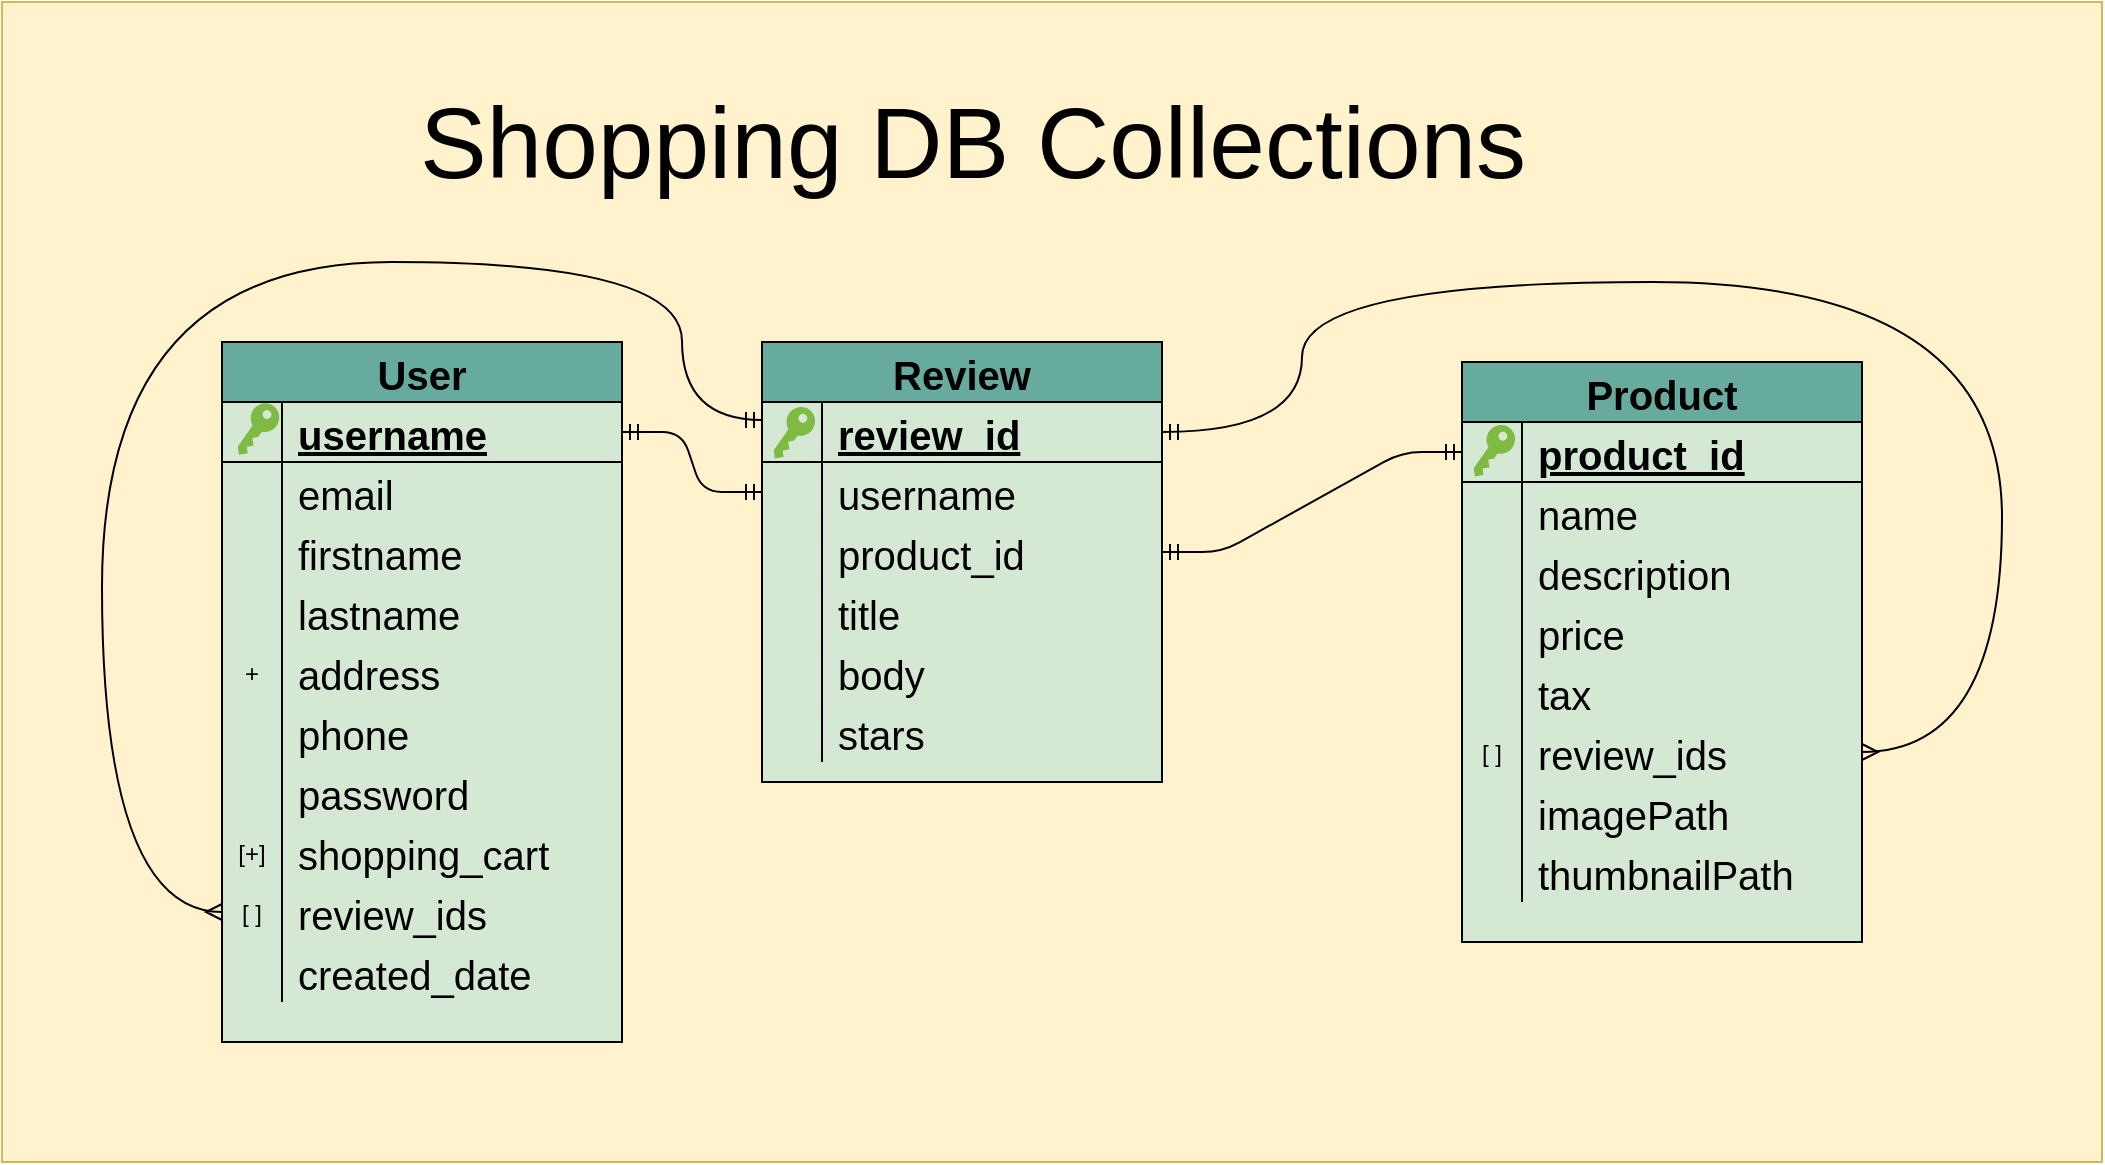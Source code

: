 <mxfile version="15.1.3" type="device"><diagram id="GcE9P7JYYw5BhS-uvFOw" name="Page-1"><mxGraphModel dx="1636" dy="537" grid="1" gridSize="10" guides="1" tooltips="1" connect="1" arrows="1" fold="1" page="1" pageScale="1" pageWidth="850" pageHeight="1100" math="0" shadow="0"><root><mxCell id="0"/><mxCell id="1" parent="0"/><mxCell id="FfTGr7Fb9GJDxaARSRJf-11" value="" style="rounded=0;whiteSpace=wrap;html=1;fontSize=20;fillColor=#fff2cc;strokeColor=#d6b656;" parent="1" vertex="1"><mxGeometry x="-370" y="20" width="1050" height="580" as="geometry"/></mxCell><mxCell id="FfTGr7Fb9GJDxaARSRJf-10" value="&lt;font style=&quot;font-size: 50px&quot;&gt;Shopping DB Collections&lt;/font&gt;" style="text;html=1;align=center;verticalAlign=middle;resizable=0;points=[];autosize=1;strokeColor=none;fontSize=20;" parent="1" vertex="1"><mxGeometry x="-170" y="70" width="570" height="40" as="geometry"/></mxCell><mxCell id="Z3QtcrH4PTFQt3x_wtHt-65" value="" style="group" parent="1" vertex="1" connectable="0"><mxGeometry x="-260" y="190" width="200" height="350" as="geometry"/></mxCell><mxCell id="Z3QtcrH4PTFQt3x_wtHt-151" value="" style="group" parent="Z3QtcrH4PTFQt3x_wtHt-65" vertex="1" connectable="0"><mxGeometry width="200" height="350" as="geometry"/></mxCell><mxCell id="Z3QtcrH4PTFQt3x_wtHt-33" value="User" style="shape=table;startSize=30;container=1;collapsible=1;childLayout=tableLayout;fixedRows=1;rowLines=0;fontStyle=1;align=center;resizeLast=1;fontSize=20;fillColor=#67AB9F;swimlaneFillColor=#D5E8D4;" parent="Z3QtcrH4PTFQt3x_wtHt-151" vertex="1"><mxGeometry width="200" height="350" as="geometry"/></mxCell><mxCell id="Z3QtcrH4PTFQt3x_wtHt-34" value="" style="shape=partialRectangle;collapsible=0;dropTarget=0;pointerEvents=0;fillColor=none;top=0;left=0;bottom=1;right=0;points=[[0,0.5],[1,0.5]];portConstraint=eastwest;" parent="Z3QtcrH4PTFQt3x_wtHt-33" vertex="1"><mxGeometry y="30" width="200" height="30" as="geometry"/></mxCell><mxCell id="Z3QtcrH4PTFQt3x_wtHt-35" value="" style="shape=partialRectangle;connectable=0;fillColor=none;top=0;left=0;bottom=0;right=0;fontStyle=1;overflow=hidden;" parent="Z3QtcrH4PTFQt3x_wtHt-34" vertex="1"><mxGeometry width="30" height="30" as="geometry"/></mxCell><mxCell id="Z3QtcrH4PTFQt3x_wtHt-36" value="username" style="shape=partialRectangle;connectable=0;fillColor=none;top=0;left=0;bottom=0;right=0;align=left;spacingLeft=6;fontStyle=5;overflow=hidden;fontSize=20;" parent="Z3QtcrH4PTFQt3x_wtHt-34" vertex="1"><mxGeometry x="30" width="170" height="30" as="geometry"/></mxCell><mxCell id="Z3QtcrH4PTFQt3x_wtHt-37" value="" style="shape=partialRectangle;collapsible=0;dropTarget=0;pointerEvents=0;fillColor=none;top=0;left=0;bottom=0;right=0;points=[[0,0.5],[1,0.5]];portConstraint=eastwest;" parent="Z3QtcrH4PTFQt3x_wtHt-33" vertex="1"><mxGeometry y="60" width="200" height="30" as="geometry"/></mxCell><mxCell id="Z3QtcrH4PTFQt3x_wtHt-38" value="" style="shape=partialRectangle;connectable=0;fillColor=none;top=0;left=0;bottom=0;right=0;editable=1;overflow=hidden;" parent="Z3QtcrH4PTFQt3x_wtHt-37" vertex="1"><mxGeometry width="30" height="30" as="geometry"/></mxCell><mxCell id="Z3QtcrH4PTFQt3x_wtHt-39" value="email" style="shape=partialRectangle;connectable=0;fillColor=none;top=0;left=0;bottom=0;right=0;align=left;spacingLeft=6;overflow=hidden;fontSize=20;" parent="Z3QtcrH4PTFQt3x_wtHt-37" vertex="1"><mxGeometry x="30" width="170" height="30" as="geometry"/></mxCell><mxCell id="Z3QtcrH4PTFQt3x_wtHt-40" value="" style="shape=partialRectangle;collapsible=0;dropTarget=0;pointerEvents=0;fillColor=none;top=0;left=0;bottom=0;right=0;points=[[0,0.5],[1,0.5]];portConstraint=eastwest;" parent="Z3QtcrH4PTFQt3x_wtHt-33" vertex="1"><mxGeometry y="90" width="200" height="30" as="geometry"/></mxCell><mxCell id="Z3QtcrH4PTFQt3x_wtHt-41" value="" style="shape=partialRectangle;connectable=0;fillColor=none;top=0;left=0;bottom=0;right=0;editable=1;overflow=hidden;" parent="Z3QtcrH4PTFQt3x_wtHt-40" vertex="1"><mxGeometry width="30" height="30" as="geometry"/></mxCell><mxCell id="Z3QtcrH4PTFQt3x_wtHt-42" value="firstname" style="shape=partialRectangle;connectable=0;fillColor=none;top=0;left=0;bottom=0;right=0;align=left;spacingLeft=6;overflow=hidden;fontSize=20;" parent="Z3QtcrH4PTFQt3x_wtHt-40" vertex="1"><mxGeometry x="30" width="170" height="30" as="geometry"/></mxCell><mxCell id="Z3QtcrH4PTFQt3x_wtHt-43" value="" style="shape=partialRectangle;collapsible=0;dropTarget=0;pointerEvents=0;fillColor=none;top=0;left=0;bottom=0;right=0;points=[[0,0.5],[1,0.5]];portConstraint=eastwest;" parent="Z3QtcrH4PTFQt3x_wtHt-33" vertex="1"><mxGeometry y="120" width="200" height="30" as="geometry"/></mxCell><mxCell id="Z3QtcrH4PTFQt3x_wtHt-44" value="" style="shape=partialRectangle;connectable=0;fillColor=none;top=0;left=0;bottom=0;right=0;editable=1;overflow=hidden;" parent="Z3QtcrH4PTFQt3x_wtHt-43" vertex="1"><mxGeometry width="30" height="30" as="geometry"/></mxCell><mxCell id="Z3QtcrH4PTFQt3x_wtHt-45" value="lastname" style="shape=partialRectangle;connectable=0;fillColor=none;top=0;left=0;bottom=0;right=0;align=left;spacingLeft=6;overflow=hidden;fontSize=20;" parent="Z3QtcrH4PTFQt3x_wtHt-43" vertex="1"><mxGeometry x="30" width="170" height="30" as="geometry"/></mxCell><mxCell id="Z3QtcrH4PTFQt3x_wtHt-46" value="" style="shape=partialRectangle;collapsible=0;dropTarget=0;pointerEvents=0;fillColor=none;top=0;left=0;bottom=0;right=0;points=[[0,0.5],[1,0.5]];portConstraint=eastwest;" parent="Z3QtcrH4PTFQt3x_wtHt-33" vertex="1"><mxGeometry y="150" width="200" height="30" as="geometry"/></mxCell><mxCell id="Z3QtcrH4PTFQt3x_wtHt-47" value="+" style="shape=partialRectangle;connectable=0;fillColor=none;top=0;left=0;bottom=0;right=0;editable=1;overflow=hidden;" parent="Z3QtcrH4PTFQt3x_wtHt-46" vertex="1"><mxGeometry width="30" height="30" as="geometry"/></mxCell><mxCell id="Z3QtcrH4PTFQt3x_wtHt-48" value="address" style="shape=partialRectangle;connectable=0;fillColor=none;top=0;left=0;bottom=0;right=0;align=left;spacingLeft=6;overflow=hidden;fontSize=20;" parent="Z3QtcrH4PTFQt3x_wtHt-46" vertex="1"><mxGeometry x="30" width="170" height="30" as="geometry"/></mxCell><mxCell id="Z3QtcrH4PTFQt3x_wtHt-49" value="" style="shape=partialRectangle;collapsible=0;dropTarget=0;pointerEvents=0;fillColor=none;top=0;left=0;bottom=0;right=0;points=[[0,0.5],[1,0.5]];portConstraint=eastwest;" parent="Z3QtcrH4PTFQt3x_wtHt-33" vertex="1"><mxGeometry y="180" width="200" height="30" as="geometry"/></mxCell><mxCell id="Z3QtcrH4PTFQt3x_wtHt-50" value="" style="shape=partialRectangle;connectable=0;fillColor=none;top=0;left=0;bottom=0;right=0;editable=1;overflow=hidden;" parent="Z3QtcrH4PTFQt3x_wtHt-49" vertex="1"><mxGeometry width="30" height="30" as="geometry"/></mxCell><mxCell id="Z3QtcrH4PTFQt3x_wtHt-51" value="phone" style="shape=partialRectangle;connectable=0;fillColor=none;top=0;left=0;bottom=0;right=0;align=left;spacingLeft=6;overflow=hidden;fontSize=20;" parent="Z3QtcrH4PTFQt3x_wtHt-49" vertex="1"><mxGeometry x="30" width="170" height="30" as="geometry"/></mxCell><mxCell id="Z3QtcrH4PTFQt3x_wtHt-52" value="" style="shape=partialRectangle;collapsible=0;dropTarget=0;pointerEvents=0;fillColor=none;top=0;left=0;bottom=0;right=0;points=[[0,0.5],[1,0.5]];portConstraint=eastwest;" parent="Z3QtcrH4PTFQt3x_wtHt-33" vertex="1"><mxGeometry y="210" width="200" height="30" as="geometry"/></mxCell><mxCell id="Z3QtcrH4PTFQt3x_wtHt-53" value="" style="shape=partialRectangle;connectable=0;fillColor=none;top=0;left=0;bottom=0;right=0;editable=1;overflow=hidden;" parent="Z3QtcrH4PTFQt3x_wtHt-52" vertex="1"><mxGeometry width="30" height="30" as="geometry"/></mxCell><mxCell id="Z3QtcrH4PTFQt3x_wtHt-54" value="password" style="shape=partialRectangle;connectable=0;fillColor=none;top=0;left=0;bottom=0;right=0;align=left;spacingLeft=6;overflow=hidden;fontSize=20;" parent="Z3QtcrH4PTFQt3x_wtHt-52" vertex="1"><mxGeometry x="30" width="170" height="30" as="geometry"/></mxCell><mxCell id="Z3QtcrH4PTFQt3x_wtHt-55" value="" style="shape=partialRectangle;collapsible=0;dropTarget=0;pointerEvents=0;fillColor=none;top=0;left=0;bottom=0;right=0;points=[[0,0.5],[1,0.5]];portConstraint=eastwest;" parent="Z3QtcrH4PTFQt3x_wtHt-33" vertex="1"><mxGeometry y="240" width="200" height="30" as="geometry"/></mxCell><mxCell id="Z3QtcrH4PTFQt3x_wtHt-56" value="[+]" style="shape=partialRectangle;connectable=0;fillColor=none;top=0;left=0;bottom=0;right=0;editable=1;overflow=hidden;" parent="Z3QtcrH4PTFQt3x_wtHt-55" vertex="1"><mxGeometry width="30" height="30" as="geometry"/></mxCell><mxCell id="Z3QtcrH4PTFQt3x_wtHt-57" value="shopping_cart" style="shape=partialRectangle;connectable=0;fillColor=none;top=0;left=0;bottom=0;right=0;align=left;spacingLeft=6;overflow=hidden;fontSize=20;" parent="Z3QtcrH4PTFQt3x_wtHt-55" vertex="1"><mxGeometry x="30" width="170" height="30" as="geometry"/></mxCell><mxCell id="Z3QtcrH4PTFQt3x_wtHt-58" value="" style="shape=partialRectangle;collapsible=0;dropTarget=0;pointerEvents=0;fillColor=none;top=0;left=0;bottom=0;right=0;points=[[0,0.5],[1,0.5]];portConstraint=eastwest;" parent="Z3QtcrH4PTFQt3x_wtHt-33" vertex="1"><mxGeometry y="270" width="200" height="30" as="geometry"/></mxCell><mxCell id="Z3QtcrH4PTFQt3x_wtHt-59" value="[ ]" style="shape=partialRectangle;connectable=0;fillColor=none;top=0;left=0;bottom=0;right=0;editable=1;overflow=hidden;" parent="Z3QtcrH4PTFQt3x_wtHt-58" vertex="1"><mxGeometry width="30" height="30" as="geometry"/></mxCell><mxCell id="Z3QtcrH4PTFQt3x_wtHt-60" value="review_ids" style="shape=partialRectangle;connectable=0;fillColor=none;top=0;left=0;bottom=0;right=0;align=left;spacingLeft=6;overflow=hidden;fontSize=20;" parent="Z3QtcrH4PTFQt3x_wtHt-58" vertex="1"><mxGeometry x="30" width="170" height="30" as="geometry"/></mxCell><mxCell id="Z3QtcrH4PTFQt3x_wtHt-61" value="" style="shape=partialRectangle;collapsible=0;dropTarget=0;pointerEvents=0;fillColor=none;top=0;left=0;bottom=0;right=0;points=[[0,0.5],[1,0.5]];portConstraint=eastwest;" parent="Z3QtcrH4PTFQt3x_wtHt-33" vertex="1"><mxGeometry y="300" width="200" height="30" as="geometry"/></mxCell><mxCell id="Z3QtcrH4PTFQt3x_wtHt-62" value="" style="shape=partialRectangle;connectable=0;fillColor=none;top=0;left=0;bottom=0;right=0;editable=1;overflow=hidden;" parent="Z3QtcrH4PTFQt3x_wtHt-61" vertex="1"><mxGeometry width="30" height="30" as="geometry"/></mxCell><mxCell id="Z3QtcrH4PTFQt3x_wtHt-63" value="created_date" style="shape=partialRectangle;connectable=0;fillColor=none;top=0;left=0;bottom=0;right=0;align=left;spacingLeft=6;overflow=hidden;fontSize=20;" parent="Z3QtcrH4PTFQt3x_wtHt-61" vertex="1"><mxGeometry x="30" width="170" height="30" as="geometry"/></mxCell><mxCell id="Z3QtcrH4PTFQt3x_wtHt-156" value="" style="sketch=0;pointerEvents=1;shadow=0;dashed=0;html=1;strokeColor=none;labelPosition=center;verticalLabelPosition=bottom;verticalAlign=top;outlineConnect=0;align=center;shape=mxgraph.office.security.key_permissions;fillColor=#7FBA42;fontSize=20;rotation=35;" parent="Z3QtcrH4PTFQt3x_wtHt-151" vertex="1"><mxGeometry x="10" y="29.15" width="14.15" height="30" as="geometry"/></mxCell><mxCell id="zeckxCleUVXxV6Vvy9WC-16" value="" style="group;perimeterSpacing=1;" vertex="1" connectable="0" parent="1"><mxGeometry x="360" y="210" width="200" height="290" as="geometry"/></mxCell><mxCell id="zeckxCleUVXxV6Vvy9WC-17" value="Product" style="shape=table;startSize=30;container=1;collapsible=1;childLayout=tableLayout;fixedRows=1;rowLines=0;fontStyle=1;align=center;resizeLast=1;fontSize=20;fillColor=#67AB9F;swimlaneFillColor=#D5E8D4;" vertex="1" parent="zeckxCleUVXxV6Vvy9WC-16"><mxGeometry y="-10" width="200" height="290" as="geometry"/></mxCell><mxCell id="zeckxCleUVXxV6Vvy9WC-18" value="" style="shape=partialRectangle;collapsible=0;dropTarget=0;pointerEvents=0;fillColor=none;top=0;left=0;bottom=1;right=0;points=[[0,0.5],[1,0.5]];portConstraint=eastwest;" vertex="1" parent="zeckxCleUVXxV6Vvy9WC-17"><mxGeometry y="30" width="200" height="30" as="geometry"/></mxCell><mxCell id="zeckxCleUVXxV6Vvy9WC-19" value="" style="shape=partialRectangle;connectable=0;fillColor=none;top=0;left=0;bottom=0;right=0;fontStyle=1;overflow=hidden;" vertex="1" parent="zeckxCleUVXxV6Vvy9WC-18"><mxGeometry width="30" height="30" as="geometry"/></mxCell><mxCell id="zeckxCleUVXxV6Vvy9WC-20" value="product_id" style="shape=partialRectangle;connectable=0;fillColor=none;top=0;left=0;bottom=0;right=0;align=left;spacingLeft=6;fontStyle=5;overflow=hidden;fontSize=20;" vertex="1" parent="zeckxCleUVXxV6Vvy9WC-18"><mxGeometry x="30" width="170" height="30" as="geometry"/></mxCell><mxCell id="zeckxCleUVXxV6Vvy9WC-21" value="" style="shape=partialRectangle;collapsible=0;dropTarget=0;pointerEvents=0;fillColor=none;top=0;left=0;bottom=0;right=0;points=[[0,0.5],[1,0.5]];portConstraint=eastwest;" vertex="1" parent="zeckxCleUVXxV6Vvy9WC-17"><mxGeometry y="60" width="200" height="30" as="geometry"/></mxCell><mxCell id="zeckxCleUVXxV6Vvy9WC-22" value="" style="shape=partialRectangle;connectable=0;fillColor=none;top=0;left=0;bottom=0;right=0;editable=1;overflow=hidden;" vertex="1" parent="zeckxCleUVXxV6Vvy9WC-21"><mxGeometry width="30" height="30" as="geometry"/></mxCell><mxCell id="zeckxCleUVXxV6Vvy9WC-23" value="name" style="shape=partialRectangle;connectable=0;fillColor=none;top=0;left=0;bottom=0;right=0;align=left;spacingLeft=6;overflow=hidden;fontSize=20;" vertex="1" parent="zeckxCleUVXxV6Vvy9WC-21"><mxGeometry x="30" width="170" height="30" as="geometry"/></mxCell><mxCell id="zeckxCleUVXxV6Vvy9WC-24" value="" style="shape=partialRectangle;collapsible=0;dropTarget=0;pointerEvents=0;fillColor=none;top=0;left=0;bottom=0;right=0;points=[[0,0.5],[1,0.5]];portConstraint=eastwest;" vertex="1" parent="zeckxCleUVXxV6Vvy9WC-17"><mxGeometry y="90" width="200" height="30" as="geometry"/></mxCell><mxCell id="zeckxCleUVXxV6Vvy9WC-25" value="" style="shape=partialRectangle;connectable=0;fillColor=none;top=0;left=0;bottom=0;right=0;editable=1;overflow=hidden;" vertex="1" parent="zeckxCleUVXxV6Vvy9WC-24"><mxGeometry width="30" height="30" as="geometry"/></mxCell><mxCell id="zeckxCleUVXxV6Vvy9WC-26" value="description" style="shape=partialRectangle;connectable=0;fillColor=none;top=0;left=0;bottom=0;right=0;align=left;spacingLeft=6;overflow=hidden;fontSize=20;" vertex="1" parent="zeckxCleUVXxV6Vvy9WC-24"><mxGeometry x="30" width="170" height="30" as="geometry"/></mxCell><mxCell id="zeckxCleUVXxV6Vvy9WC-27" value="" style="shape=partialRectangle;collapsible=0;dropTarget=0;pointerEvents=0;fillColor=none;top=0;left=0;bottom=0;right=0;points=[[0,0.5],[1,0.5]];portConstraint=eastwest;" vertex="1" parent="zeckxCleUVXxV6Vvy9WC-17"><mxGeometry y="120" width="200" height="30" as="geometry"/></mxCell><mxCell id="zeckxCleUVXxV6Vvy9WC-28" value="" style="shape=partialRectangle;connectable=0;fillColor=none;top=0;left=0;bottom=0;right=0;editable=1;overflow=hidden;" vertex="1" parent="zeckxCleUVXxV6Vvy9WC-27"><mxGeometry width="30" height="30" as="geometry"/></mxCell><mxCell id="zeckxCleUVXxV6Vvy9WC-29" value="price" style="shape=partialRectangle;connectable=0;fillColor=none;top=0;left=0;bottom=0;right=0;align=left;spacingLeft=6;overflow=hidden;fontSize=20;" vertex="1" parent="zeckxCleUVXxV6Vvy9WC-27"><mxGeometry x="30" width="170" height="30" as="geometry"/></mxCell><mxCell id="zeckxCleUVXxV6Vvy9WC-31" value="" style="shape=partialRectangle;collapsible=0;dropTarget=0;pointerEvents=0;fillColor=none;top=0;left=0;bottom=0;right=0;points=[[0,0.5],[1,0.5]];portConstraint=eastwest;" vertex="1" parent="zeckxCleUVXxV6Vvy9WC-17"><mxGeometry y="150" width="200" height="30" as="geometry"/></mxCell><mxCell id="zeckxCleUVXxV6Vvy9WC-32" value="" style="shape=partialRectangle;connectable=0;fillColor=none;top=0;left=0;bottom=0;right=0;editable=1;overflow=hidden;" vertex="1" parent="zeckxCleUVXxV6Vvy9WC-31"><mxGeometry width="30" height="30" as="geometry"/></mxCell><mxCell id="zeckxCleUVXxV6Vvy9WC-33" value="tax" style="shape=partialRectangle;connectable=0;fillColor=none;top=0;left=0;bottom=0;right=0;align=left;spacingLeft=6;overflow=hidden;fontSize=20;" vertex="1" parent="zeckxCleUVXxV6Vvy9WC-31"><mxGeometry x="30" width="170" height="30" as="geometry"/></mxCell><mxCell id="zeckxCleUVXxV6Vvy9WC-34" value="" style="shape=partialRectangle;collapsible=0;dropTarget=0;pointerEvents=0;fillColor=none;top=0;left=0;bottom=0;right=0;points=[[0,0.5],[1,0.5]];portConstraint=eastwest;" vertex="1" parent="zeckxCleUVXxV6Vvy9WC-17"><mxGeometry y="180" width="200" height="30" as="geometry"/></mxCell><mxCell id="zeckxCleUVXxV6Vvy9WC-35" value="[ ]" style="shape=partialRectangle;connectable=0;fillColor=none;top=0;left=0;bottom=0;right=0;editable=1;overflow=hidden;" vertex="1" parent="zeckxCleUVXxV6Vvy9WC-34"><mxGeometry width="30" height="30" as="geometry"/></mxCell><mxCell id="zeckxCleUVXxV6Vvy9WC-36" value="review_ids" style="shape=partialRectangle;connectable=0;fillColor=none;top=0;left=0;bottom=0;right=0;align=left;spacingLeft=6;overflow=hidden;fontSize=20;" vertex="1" parent="zeckxCleUVXxV6Vvy9WC-34"><mxGeometry x="30" width="170" height="30" as="geometry"/></mxCell><mxCell id="zeckxCleUVXxV6Vvy9WC-37" value="" style="shape=partialRectangle;collapsible=0;dropTarget=0;pointerEvents=0;fillColor=none;top=0;left=0;bottom=0;right=0;points=[[0,0.5],[1,0.5]];portConstraint=eastwest;" vertex="1" parent="zeckxCleUVXxV6Vvy9WC-17"><mxGeometry y="210" width="200" height="30" as="geometry"/></mxCell><mxCell id="zeckxCleUVXxV6Vvy9WC-38" value="" style="shape=partialRectangle;connectable=0;fillColor=none;top=0;left=0;bottom=0;right=0;editable=1;overflow=hidden;" vertex="1" parent="zeckxCleUVXxV6Vvy9WC-37"><mxGeometry width="30" height="30" as="geometry"/></mxCell><mxCell id="zeckxCleUVXxV6Vvy9WC-39" value="imagePath" style="shape=partialRectangle;connectable=0;fillColor=none;top=0;left=0;bottom=0;right=0;align=left;spacingLeft=6;overflow=hidden;fontSize=20;" vertex="1" parent="zeckxCleUVXxV6Vvy9WC-37"><mxGeometry x="30" width="170" height="30" as="geometry"/></mxCell><mxCell id="zeckxCleUVXxV6Vvy9WC-40" value="" style="shape=partialRectangle;collapsible=0;dropTarget=0;pointerEvents=0;fillColor=none;top=0;left=0;bottom=0;right=0;points=[[0,0.5],[1,0.5]];portConstraint=eastwest;" vertex="1" parent="zeckxCleUVXxV6Vvy9WC-17"><mxGeometry y="240" width="200" height="30" as="geometry"/></mxCell><mxCell id="zeckxCleUVXxV6Vvy9WC-41" value="" style="shape=partialRectangle;connectable=0;fillColor=none;top=0;left=0;bottom=0;right=0;editable=1;overflow=hidden;" vertex="1" parent="zeckxCleUVXxV6Vvy9WC-40"><mxGeometry width="30" height="30" as="geometry"/></mxCell><mxCell id="zeckxCleUVXxV6Vvy9WC-42" value="thumbnailPath" style="shape=partialRectangle;connectable=0;fillColor=none;top=0;left=0;bottom=0;right=0;align=left;spacingLeft=6;overflow=hidden;fontSize=20;" vertex="1" parent="zeckxCleUVXxV6Vvy9WC-40"><mxGeometry x="30" width="170" height="30" as="geometry"/></mxCell><mxCell id="zeckxCleUVXxV6Vvy9WC-111" value="" style="sketch=0;pointerEvents=1;shadow=0;dashed=0;html=1;strokeColor=none;labelPosition=center;verticalLabelPosition=bottom;verticalAlign=top;outlineConnect=0;align=center;shape=mxgraph.office.security.key_permissions;fillColor=#7FBA42;fontSize=20;rotation=35;" vertex="1" parent="zeckxCleUVXxV6Vvy9WC-16"><mxGeometry x="7.92" y="20.0" width="14.15" height="30" as="geometry"/></mxCell><mxCell id="zeckxCleUVXxV6Vvy9WC-68" value="" style="group" vertex="1" connectable="0" parent="1"><mxGeometry x="10" y="190" width="200" height="220" as="geometry"/></mxCell><mxCell id="zeckxCleUVXxV6Vvy9WC-69" value="Review" style="shape=table;startSize=30;container=1;collapsible=1;childLayout=tableLayout;fixedRows=1;rowLines=0;fontStyle=1;align=center;resizeLast=1;fontSize=20;fillColor=#67AB9F;swimlaneFillColor=#D5E8D4;" vertex="1" parent="zeckxCleUVXxV6Vvy9WC-68"><mxGeometry width="200" height="220" as="geometry"/></mxCell><mxCell id="zeckxCleUVXxV6Vvy9WC-70" value="" style="shape=partialRectangle;collapsible=0;dropTarget=0;pointerEvents=0;fillColor=none;top=0;left=0;bottom=1;right=0;points=[[0,0.5],[1,0.5]];portConstraint=eastwest;" vertex="1" parent="zeckxCleUVXxV6Vvy9WC-69"><mxGeometry y="30" width="200" height="30" as="geometry"/></mxCell><mxCell id="zeckxCleUVXxV6Vvy9WC-71" value="" style="shape=partialRectangle;connectable=0;fillColor=none;top=0;left=0;bottom=0;right=0;fontStyle=1;overflow=hidden;" vertex="1" parent="zeckxCleUVXxV6Vvy9WC-70"><mxGeometry width="30" height="30" as="geometry"/></mxCell><mxCell id="zeckxCleUVXxV6Vvy9WC-72" value="review_id" style="shape=partialRectangle;connectable=0;fillColor=none;top=0;left=0;bottom=0;right=0;align=left;spacingLeft=6;fontStyle=5;overflow=hidden;fontSize=20;" vertex="1" parent="zeckxCleUVXxV6Vvy9WC-70"><mxGeometry x="30" width="170" height="30" as="geometry"/></mxCell><mxCell id="zeckxCleUVXxV6Vvy9WC-73" value="" style="shape=partialRectangle;collapsible=0;dropTarget=0;pointerEvents=0;fillColor=none;top=0;left=0;bottom=0;right=0;points=[[0,0.5],[1,0.5]];portConstraint=eastwest;" vertex="1" parent="zeckxCleUVXxV6Vvy9WC-69"><mxGeometry y="60" width="200" height="30" as="geometry"/></mxCell><mxCell id="zeckxCleUVXxV6Vvy9WC-74" value="" style="shape=partialRectangle;connectable=0;fillColor=none;top=0;left=0;bottom=0;right=0;editable=1;overflow=hidden;" vertex="1" parent="zeckxCleUVXxV6Vvy9WC-73"><mxGeometry width="30" height="30" as="geometry"/></mxCell><mxCell id="zeckxCleUVXxV6Vvy9WC-75" value="username" style="shape=partialRectangle;connectable=0;fillColor=none;top=0;left=0;bottom=0;right=0;align=left;spacingLeft=6;overflow=hidden;fontSize=20;" vertex="1" parent="zeckxCleUVXxV6Vvy9WC-73"><mxGeometry x="30" width="170" height="30" as="geometry"/></mxCell><mxCell id="zeckxCleUVXxV6Vvy9WC-76" value="" style="shape=partialRectangle;collapsible=0;dropTarget=0;pointerEvents=0;fillColor=none;top=0;left=0;bottom=0;right=0;points=[[0,0.5],[1,0.5]];portConstraint=eastwest;" vertex="1" parent="zeckxCleUVXxV6Vvy9WC-69"><mxGeometry y="90" width="200" height="30" as="geometry"/></mxCell><mxCell id="zeckxCleUVXxV6Vvy9WC-77" value="" style="shape=partialRectangle;connectable=0;fillColor=none;top=0;left=0;bottom=0;right=0;editable=1;overflow=hidden;" vertex="1" parent="zeckxCleUVXxV6Vvy9WC-76"><mxGeometry width="30" height="30" as="geometry"/></mxCell><mxCell id="zeckxCleUVXxV6Vvy9WC-78" value="product_id" style="shape=partialRectangle;connectable=0;fillColor=none;top=0;left=0;bottom=0;right=0;align=left;spacingLeft=6;overflow=hidden;fontSize=20;" vertex="1" parent="zeckxCleUVXxV6Vvy9WC-76"><mxGeometry x="30" width="170" height="30" as="geometry"/></mxCell><mxCell id="zeckxCleUVXxV6Vvy9WC-79" value="" style="shape=partialRectangle;collapsible=0;dropTarget=0;pointerEvents=0;fillColor=none;top=0;left=0;bottom=0;right=0;points=[[0,0.5],[1,0.5]];portConstraint=eastwest;" vertex="1" parent="zeckxCleUVXxV6Vvy9WC-69"><mxGeometry y="120" width="200" height="30" as="geometry"/></mxCell><mxCell id="zeckxCleUVXxV6Vvy9WC-80" value="" style="shape=partialRectangle;connectable=0;fillColor=none;top=0;left=0;bottom=0;right=0;editable=1;overflow=hidden;" vertex="1" parent="zeckxCleUVXxV6Vvy9WC-79"><mxGeometry width="30" height="30" as="geometry"/></mxCell><mxCell id="zeckxCleUVXxV6Vvy9WC-81" value="title" style="shape=partialRectangle;connectable=0;fillColor=none;top=0;left=0;bottom=0;right=0;align=left;spacingLeft=6;overflow=hidden;fontSize=20;" vertex="1" parent="zeckxCleUVXxV6Vvy9WC-79"><mxGeometry x="30" width="170" height="30" as="geometry"/></mxCell><mxCell id="zeckxCleUVXxV6Vvy9WC-82" value="" style="shape=partialRectangle;collapsible=0;dropTarget=0;pointerEvents=0;fillColor=none;top=0;left=0;bottom=0;right=0;points=[[0,0.5],[1,0.5]];portConstraint=eastwest;" vertex="1" parent="zeckxCleUVXxV6Vvy9WC-69"><mxGeometry y="150" width="200" height="30" as="geometry"/></mxCell><mxCell id="zeckxCleUVXxV6Vvy9WC-83" value="" style="shape=partialRectangle;connectable=0;fillColor=none;top=0;left=0;bottom=0;right=0;editable=1;overflow=hidden;" vertex="1" parent="zeckxCleUVXxV6Vvy9WC-82"><mxGeometry width="30" height="30" as="geometry"/></mxCell><mxCell id="zeckxCleUVXxV6Vvy9WC-84" value="body" style="shape=partialRectangle;connectable=0;fillColor=none;top=0;left=0;bottom=0;right=0;align=left;spacingLeft=6;overflow=hidden;fontSize=20;" vertex="1" parent="zeckxCleUVXxV6Vvy9WC-82"><mxGeometry x="30" width="170" height="30" as="geometry"/></mxCell><mxCell id="zeckxCleUVXxV6Vvy9WC-85" value="" style="shape=partialRectangle;collapsible=0;dropTarget=0;pointerEvents=0;fillColor=none;top=0;left=0;bottom=0;right=0;points=[[0,0.5],[1,0.5]];portConstraint=eastwest;" vertex="1" parent="zeckxCleUVXxV6Vvy9WC-69"><mxGeometry y="180" width="200" height="30" as="geometry"/></mxCell><mxCell id="zeckxCleUVXxV6Vvy9WC-86" value="" style="shape=partialRectangle;connectable=0;fillColor=none;top=0;left=0;bottom=0;right=0;editable=1;overflow=hidden;" vertex="1" parent="zeckxCleUVXxV6Vvy9WC-85"><mxGeometry width="30" height="30" as="geometry"/></mxCell><mxCell id="zeckxCleUVXxV6Vvy9WC-87" value="stars" style="shape=partialRectangle;connectable=0;fillColor=none;top=0;left=0;bottom=0;right=0;align=left;spacingLeft=6;overflow=hidden;fontSize=20;" vertex="1" parent="zeckxCleUVXxV6Vvy9WC-85"><mxGeometry x="30" width="170" height="30" as="geometry"/></mxCell><mxCell id="zeckxCleUVXxV6Vvy9WC-110" value="" style="sketch=0;pointerEvents=1;shadow=0;dashed=0;html=1;strokeColor=none;labelPosition=center;verticalLabelPosition=bottom;verticalAlign=top;outlineConnect=0;align=center;shape=mxgraph.office.security.key_permissions;fillColor=#7FBA42;fontSize=20;rotation=35;" vertex="1" parent="zeckxCleUVXxV6Vvy9WC-68"><mxGeometry x="7.92" y="31.02" width="14.15" height="30" as="geometry"/></mxCell><mxCell id="zeckxCleUVXxV6Vvy9WC-115" value="" style="edgeStyle=entityRelationEdgeStyle;fontSize=12;html=1;endArrow=ERmandOne;startArrow=ERmandOne;exitX=1;exitY=0.5;exitDx=0;exitDy=0;entryX=0;entryY=0.5;entryDx=0;entryDy=0;" edge="1" parent="1" source="Z3QtcrH4PTFQt3x_wtHt-34" target="zeckxCleUVXxV6Vvy9WC-73"><mxGeometry width="100" height="100" relative="1" as="geometry"><mxPoint x="60" y="480" as="sourcePoint"/><mxPoint x="160" y="380" as="targetPoint"/></mxGeometry></mxCell><mxCell id="zeckxCleUVXxV6Vvy9WC-128" style="edgeStyle=entityRelationEdgeStyle;rounded=1;jumpStyle=none;orthogonalLoop=1;jettySize=auto;html=1;startArrow=ERmandOne;startFill=0;endArrow=ERmandOne;endFill=0;targetPerimeterSpacing=0;strokeWidth=1;" edge="1" parent="1" source="zeckxCleUVXxV6Vvy9WC-18" target="zeckxCleUVXxV6Vvy9WC-76"><mxGeometry relative="1" as="geometry"/></mxCell><mxCell id="zeckxCleUVXxV6Vvy9WC-133" style="edgeStyle=orthogonalEdgeStyle;rounded=1;jumpStyle=none;orthogonalLoop=1;jettySize=auto;html=1;exitX=1;exitY=0.5;exitDx=0;exitDy=0;entryX=1;entryY=0.5;entryDx=0;entryDy=0;startArrow=ERmany;startFill=0;endArrow=ERmandOne;endFill=0;targetPerimeterSpacing=0;strokeWidth=1;curved=1;" edge="1" parent="1" source="zeckxCleUVXxV6Vvy9WC-34" target="zeckxCleUVXxV6Vvy9WC-70"><mxGeometry relative="1" as="geometry"><Array as="points"><mxPoint x="630" y="395"/><mxPoint x="630" y="160"/><mxPoint x="280" y="160"/><mxPoint x="280" y="235"/></Array></mxGeometry></mxCell><mxCell id="zeckxCleUVXxV6Vvy9WC-135" style="edgeStyle=orthogonalEdgeStyle;curved=1;rounded=1;jumpStyle=none;orthogonalLoop=1;jettySize=auto;html=1;exitX=0;exitY=0.5;exitDx=0;exitDy=0;startArrow=ERmany;startFill=0;endArrow=ERmandOne;endFill=0;targetPerimeterSpacing=0;strokeWidth=1;" edge="1" parent="1" source="Z3QtcrH4PTFQt3x_wtHt-58"><mxGeometry relative="1" as="geometry"><mxPoint x="10" y="229" as="targetPoint"/><Array as="points"><mxPoint x="-320" y="475"/><mxPoint x="-320" y="150"/><mxPoint x="-30" y="150"/><mxPoint x="-30" y="229"/></Array></mxGeometry></mxCell></root></mxGraphModel></diagram></mxfile>